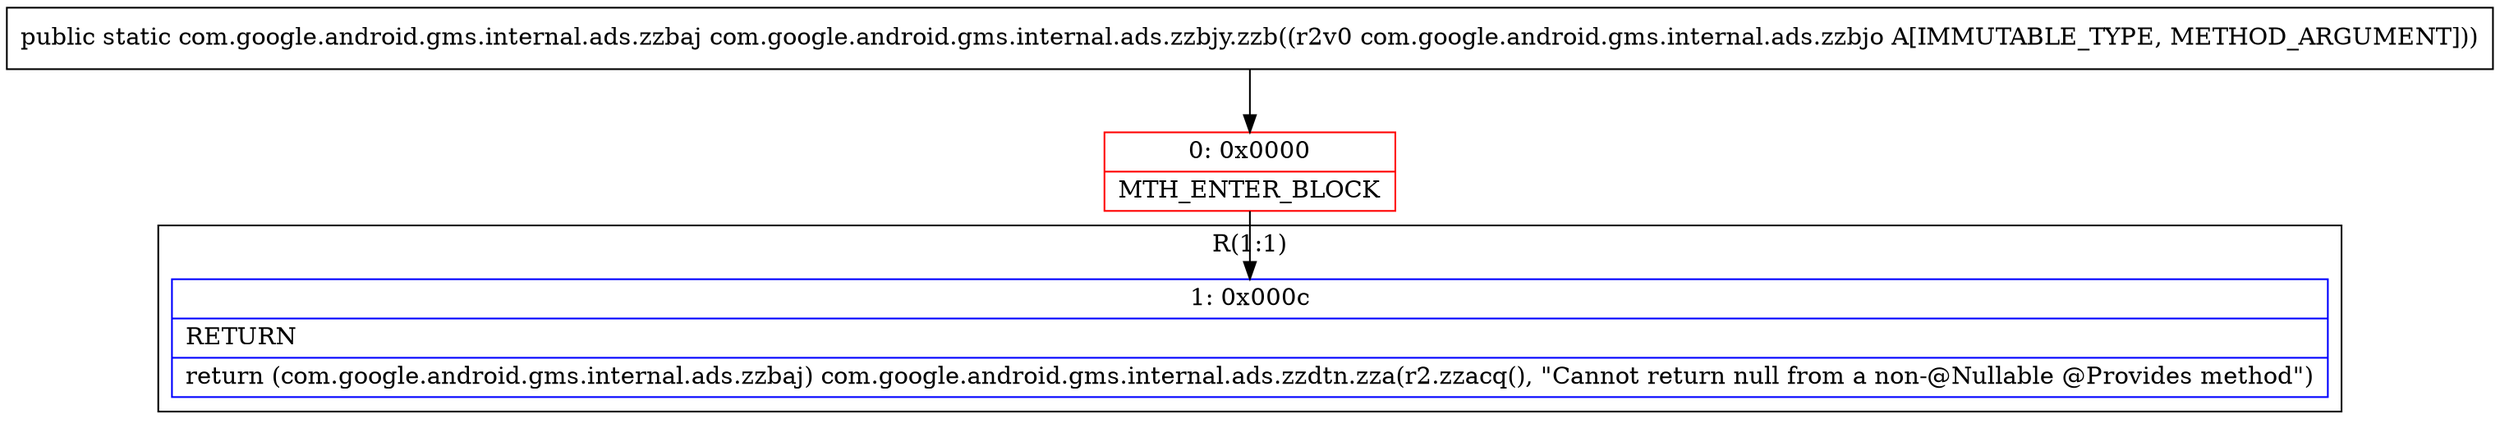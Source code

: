 digraph "CFG forcom.google.android.gms.internal.ads.zzbjy.zzb(Lcom\/google\/android\/gms\/internal\/ads\/zzbjo;)Lcom\/google\/android\/gms\/internal\/ads\/zzbaj;" {
subgraph cluster_Region_2125857632 {
label = "R(1:1)";
node [shape=record,color=blue];
Node_1 [shape=record,label="{1\:\ 0x000c|RETURN\l|return (com.google.android.gms.internal.ads.zzbaj) com.google.android.gms.internal.ads.zzdtn.zza(r2.zzacq(), \"Cannot return null from a non\-@Nullable @Provides method\")\l}"];
}
Node_0 [shape=record,color=red,label="{0\:\ 0x0000|MTH_ENTER_BLOCK\l}"];
MethodNode[shape=record,label="{public static com.google.android.gms.internal.ads.zzbaj com.google.android.gms.internal.ads.zzbjy.zzb((r2v0 com.google.android.gms.internal.ads.zzbjo A[IMMUTABLE_TYPE, METHOD_ARGUMENT])) }"];
MethodNode -> Node_0;
Node_0 -> Node_1;
}

